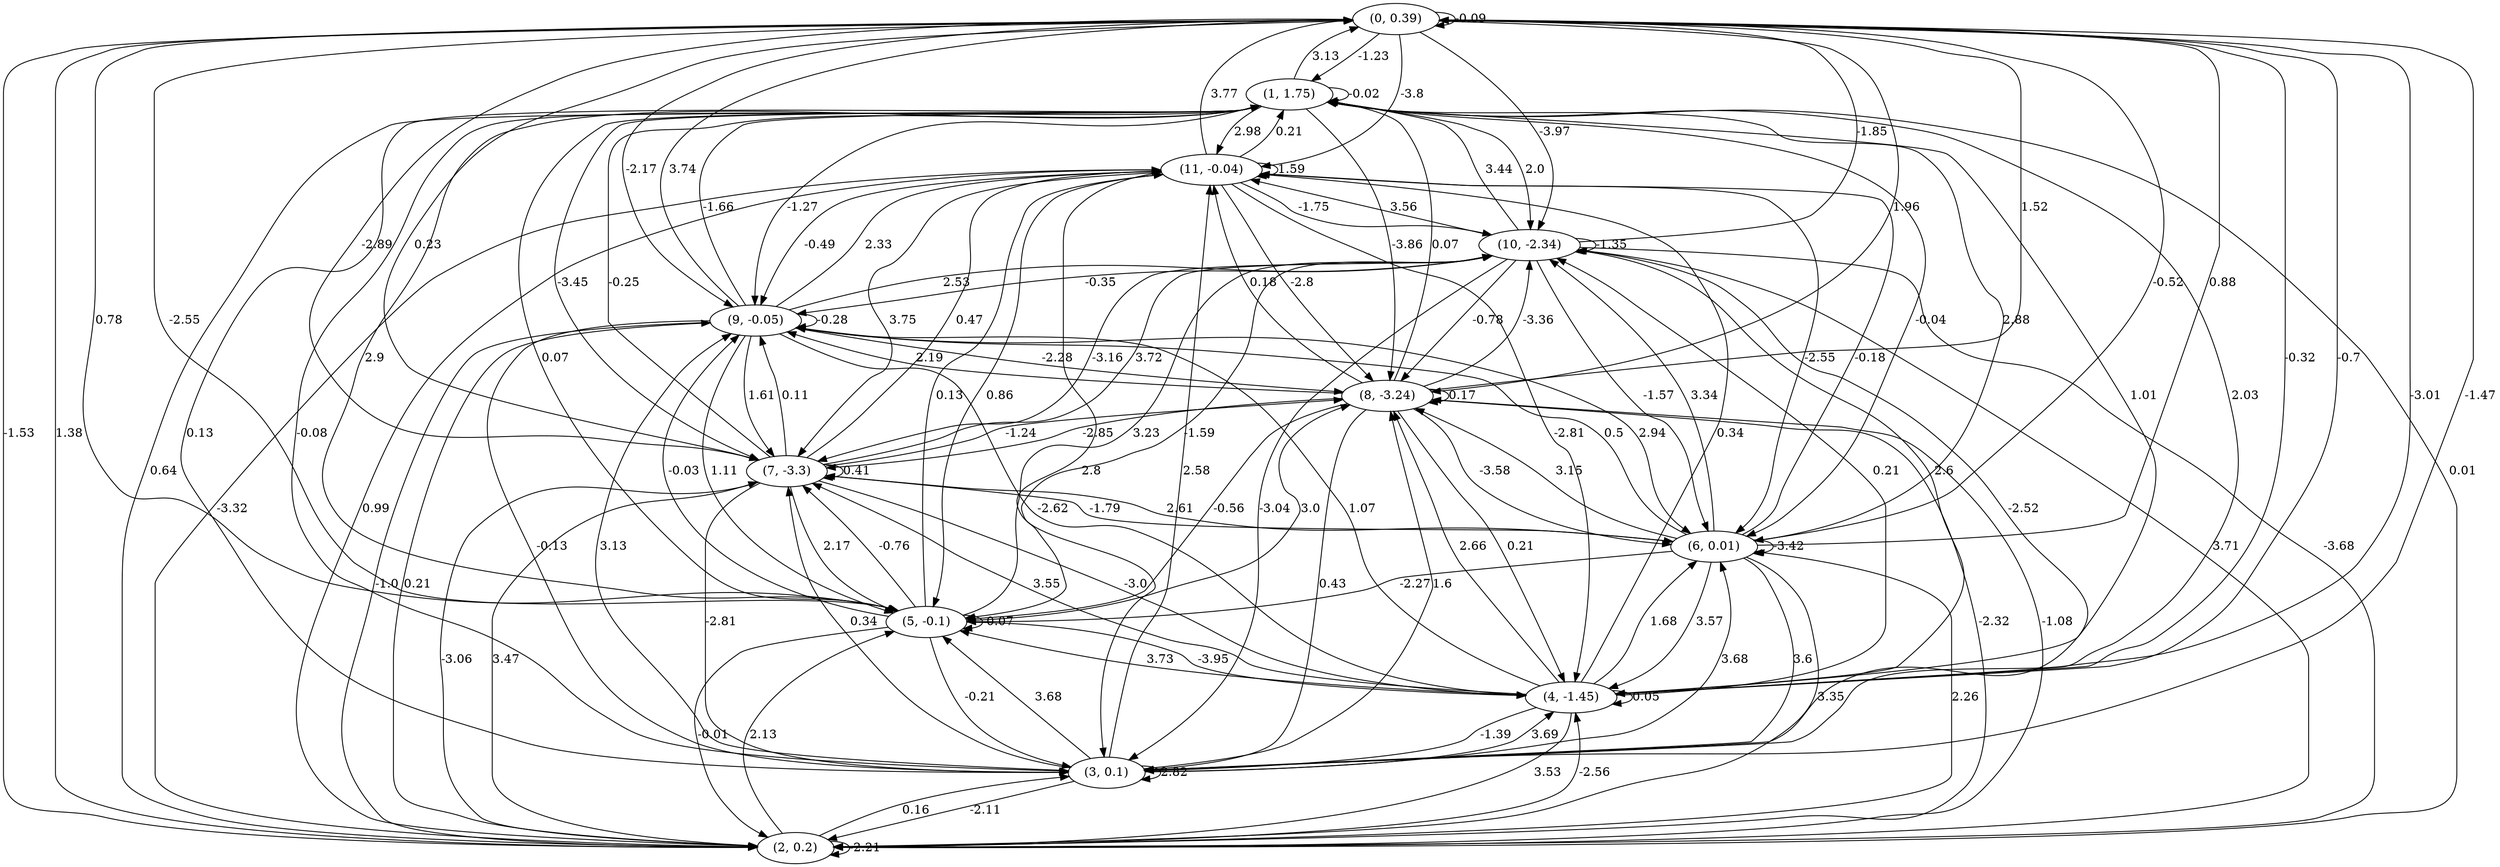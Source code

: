 digraph {
    0 [ label = "(0, 0.39)" ]
    1 [ label = "(1, 1.75)" ]
    2 [ label = "(2, 0.2)" ]
    3 [ label = "(3, 0.1)" ]
    4 [ label = "(4, -1.45)" ]
    5 [ label = "(5, -0.1)" ]
    6 [ label = "(6, 0.01)" ]
    7 [ label = "(7, -3.3)" ]
    8 [ label = "(8, -3.24)" ]
    9 [ label = "(9, -0.05)" ]
    10 [ label = "(10, -2.34)" ]
    11 [ label = "(11, -0.04)" ]
    0 -> 0 [ label = "-0.09" ]
    1 -> 1 [ label = "-0.02" ]
    2 -> 2 [ label = "-2.21" ]
    3 -> 3 [ label = "2.82" ]
    4 -> 4 [ label = "0.05" ]
    5 -> 5 [ label = "-0.07" ]
    6 -> 6 [ label = "-3.42" ]
    7 -> 7 [ label = "0.41" ]
    8 -> 8 [ label = "0.17" ]
    9 -> 9 [ label = "-0.28" ]
    10 -> 10 [ label = "-1.35" ]
    11 -> 11 [ label = "1.59" ]
    1 -> 0 [ label = "3.13" ]
    2 -> 0 [ label = "1.38" ]
    3 -> 0 [ label = "-1.47" ]
    4 -> 0 [ label = "-0.32" ]
    5 -> 0 [ label = "0.78" ]
    6 -> 0 [ label = "0.88" ]
    7 -> 0 [ label = "0.23" ]
    8 -> 0 [ label = "1.52" ]
    9 -> 0 [ label = "3.74" ]
    10 -> 0 [ label = "-1.85" ]
    11 -> 0 [ label = "3.77" ]
    0 -> 1 [ label = "-1.23" ]
    2 -> 1 [ label = "0.01" ]
    3 -> 1 [ label = "0.13" ]
    4 -> 1 [ label = "2.03" ]
    5 -> 1 [ label = "2.9" ]
    6 -> 1 [ label = "2.88" ]
    7 -> 1 [ label = "-0.25" ]
    8 -> 1 [ label = "0.07" ]
    9 -> 1 [ label = "-1.66" ]
    10 -> 1 [ label = "3.44" ]
    11 -> 1 [ label = "0.21" ]
    0 -> 2 [ label = "-1.53" ]
    1 -> 2 [ label = "0.64" ]
    3 -> 2 [ label = "-2.11" ]
    4 -> 2 [ label = "3.53" ]
    5 -> 2 [ label = "-0.01" ]
    6 -> 2 [ label = "3.35" ]
    7 -> 2 [ label = "-3.06" ]
    8 -> 2 [ label = "-2.32" ]
    9 -> 2 [ label = "-1.0" ]
    10 -> 2 [ label = "-3.68" ]
    11 -> 2 [ label = "-3.32" ]
    0 -> 3 [ label = "-3.01" ]
    1 -> 3 [ label = "-0.08" ]
    2 -> 3 [ label = "0.16" ]
    4 -> 3 [ label = "-1.39" ]
    5 -> 3 [ label = "-0.21" ]
    6 -> 3 [ label = "3.6" ]
    7 -> 3 [ label = "-2.81" ]
    8 -> 3 [ label = "0.43" ]
    9 -> 3 [ label = "-0.13" ]
    10 -> 3 [ label = "-3.04" ]
    11 -> 3 [ label = "2.8" ]
    0 -> 4 [ label = "-0.7" ]
    1 -> 4 [ label = "1.01" ]
    2 -> 4 [ label = "-2.56" ]
    3 -> 4 [ label = "3.69" ]
    5 -> 4 [ label = "-3.95" ]
    6 -> 4 [ label = "3.57" ]
    7 -> 4 [ label = "-3.0" ]
    8 -> 4 [ label = "0.21" ]
    9 -> 4 [ label = "-2.62" ]
    10 -> 4 [ label = "2.6" ]
    11 -> 4 [ label = "-2.81" ]
    0 -> 5 [ label = "-2.55" ]
    1 -> 5 [ label = "0.07" ]
    2 -> 5 [ label = "2.13" ]
    3 -> 5 [ label = "3.68" ]
    4 -> 5 [ label = "3.73" ]
    6 -> 5 [ label = "-2.27" ]
    7 -> 5 [ label = "2.17" ]
    8 -> 5 [ label = "-0.56" ]
    9 -> 5 [ label = "1.11" ]
    10 -> 5 [ label = "-1.59" ]
    11 -> 5 [ label = "0.86" ]
    0 -> 6 [ label = "-0.52" ]
    1 -> 6 [ label = "-0.04" ]
    2 -> 6 [ label = "2.26" ]
    3 -> 6 [ label = "3.68" ]
    4 -> 6 [ label = "1.68" ]
    7 -> 6 [ label = "2.61" ]
    8 -> 6 [ label = "-3.58" ]
    9 -> 6 [ label = "2.94" ]
    10 -> 6 [ label = "-1.57" ]
    11 -> 6 [ label = "-2.55" ]
    0 -> 7 [ label = "-2.89" ]
    1 -> 7 [ label = "-3.45" ]
    2 -> 7 [ label = "3.47" ]
    3 -> 7 [ label = "0.34" ]
    4 -> 7 [ label = "3.55" ]
    5 -> 7 [ label = "-0.76" ]
    6 -> 7 [ label = "-1.79" ]
    8 -> 7 [ label = "-2.85" ]
    9 -> 7 [ label = "1.61" ]
    10 -> 7 [ label = "-3.16" ]
    11 -> 7 [ label = "3.75" ]
    0 -> 8 [ label = "1.96" ]
    1 -> 8 [ label = "-3.86" ]
    2 -> 8 [ label = "-1.08" ]
    3 -> 8 [ label = "1.6" ]
    4 -> 8 [ label = "2.66" ]
    5 -> 8 [ label = "3.0" ]
    6 -> 8 [ label = "3.15" ]
    7 -> 8 [ label = "-1.24" ]
    9 -> 8 [ label = "-2.28" ]
    10 -> 8 [ label = "-0.78" ]
    11 -> 8 [ label = "-2.8" ]
    0 -> 9 [ label = "-2.17" ]
    1 -> 9 [ label = "-1.27" ]
    2 -> 9 [ label = "0.21" ]
    3 -> 9 [ label = "3.13" ]
    4 -> 9 [ label = "1.07" ]
    5 -> 9 [ label = "-0.03" ]
    6 -> 9 [ label = "0.5" ]
    7 -> 9 [ label = "0.11" ]
    8 -> 9 [ label = "2.19" ]
    10 -> 9 [ label = "-0.35" ]
    11 -> 9 [ label = "-0.49" ]
    0 -> 10 [ label = "-3.97" ]
    1 -> 10 [ label = "2.0" ]
    2 -> 10 [ label = "3.71" ]
    3 -> 10 [ label = "-2.52" ]
    4 -> 10 [ label = "0.21" ]
    5 -> 10 [ label = "3.23" ]
    6 -> 10 [ label = "3.34" ]
    7 -> 10 [ label = "3.72" ]
    8 -> 10 [ label = "-3.36" ]
    9 -> 10 [ label = "2.53" ]
    11 -> 10 [ label = "-1.75" ]
    0 -> 11 [ label = "-3.8" ]
    1 -> 11 [ label = "2.98" ]
    2 -> 11 [ label = "0.99" ]
    3 -> 11 [ label = "2.58" ]
    4 -> 11 [ label = "0.34" ]
    5 -> 11 [ label = "0.13" ]
    6 -> 11 [ label = "-0.18" ]
    7 -> 11 [ label = "0.47" ]
    8 -> 11 [ label = "0.18" ]
    9 -> 11 [ label = "2.33" ]
    10 -> 11 [ label = "3.56" ]
}

